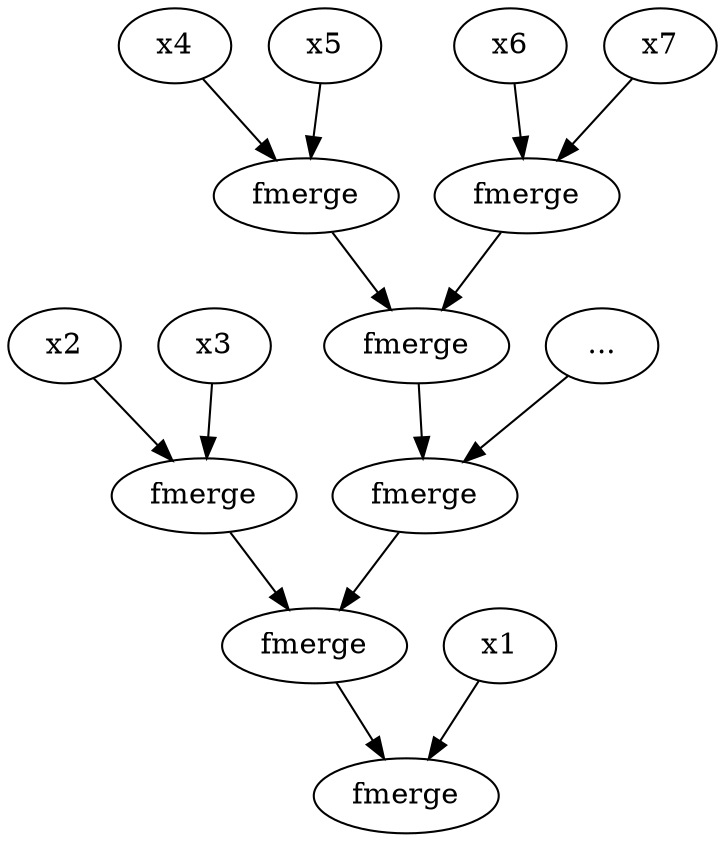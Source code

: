 digraph directions {
  r1 [label = "fmerge"];
  r2 [label = "fmerge"];
  r3 [label = "fmerge"];
  r4 [label = "fmerge"];
  r5 [label = "fmerge"];
  r6 [label = "fmerge"];
  r7 [label = "fmerge"];
  x2 -> r3;
  x3 -> r3;
  r3 -> r2;
  r2 -> r1;
  r4 -> r2;
  r5 -> r4;
  "..." -> r4;
  r6 -> r5;
  r7 -> r5;
  x4 -> r6;
  x5 -> r6;
  x6 -> r7;
  x7 -> r7;
  x1 -> r1;
}
